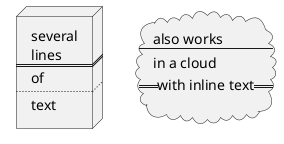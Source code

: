 @startuml multiline
skinparam monochrome true
node node [
several
lines
====
of
....
text
]

cloud cloud [
also works
----
in a cloud
==with inline text==
]
@enduml
